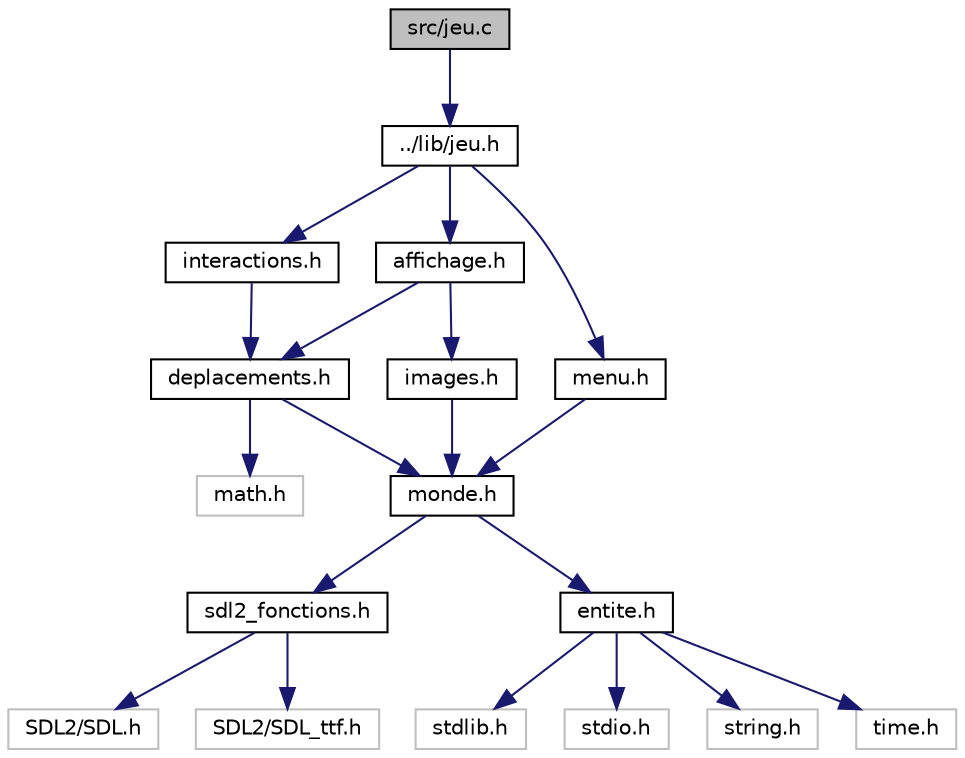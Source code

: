 digraph "src/jeu.c"
{
 // LATEX_PDF_SIZE
  edge [fontname="Helvetica",fontsize="10",labelfontname="Helvetica",labelfontsize="10"];
  node [fontname="Helvetica",fontsize="10",shape=record];
  Node1 [label="src/jeu.c",height=0.2,width=0.4,color="black", fillcolor="grey75", style="filled", fontcolor="black",tooltip="gestion du jeu"];
  Node1 -> Node2 [color="midnightblue",fontsize="10",style="solid",fontname="Helvetica"];
  Node2 [label="../lib/jeu.h",height=0.2,width=0.4,color="black", fillcolor="white", style="filled",URL="$jeu_8h.html",tooltip="header du jeu"];
  Node2 -> Node3 [color="midnightblue",fontsize="10",style="solid",fontname="Helvetica"];
  Node3 [label="interactions.h",height=0.2,width=0.4,color="black", fillcolor="white", style="filled",URL="$interactions_8h.html",tooltip="header des intéractions"];
  Node3 -> Node4 [color="midnightblue",fontsize="10",style="solid",fontname="Helvetica"];
  Node4 [label="deplacements.h",height=0.2,width=0.4,color="black", fillcolor="white", style="filled",URL="$deplacements_8h.html",tooltip="header des déplacements"];
  Node4 -> Node5 [color="midnightblue",fontsize="10",style="solid",fontname="Helvetica"];
  Node5 [label="math.h",height=0.2,width=0.4,color="grey75", fillcolor="white", style="filled",tooltip=" "];
  Node4 -> Node6 [color="midnightblue",fontsize="10",style="solid",fontname="Helvetica"];
  Node6 [label="monde.h",height=0.2,width=0.4,color="black", fillcolor="white", style="filled",URL="$monde_8h.html",tooltip="header du monde"];
  Node6 -> Node7 [color="midnightblue",fontsize="10",style="solid",fontname="Helvetica"];
  Node7 [label="sdl2_fonctions.h",height=0.2,width=0.4,color="black", fillcolor="white", style="filled",URL="$sdl2__fonctions_8h.html",tooltip="header des fonctions de gestion de la sdl2"];
  Node7 -> Node8 [color="midnightblue",fontsize="10",style="solid",fontname="Helvetica"];
  Node8 [label="SDL2/SDL.h",height=0.2,width=0.4,color="grey75", fillcolor="white", style="filled",tooltip=" "];
  Node7 -> Node9 [color="midnightblue",fontsize="10",style="solid",fontname="Helvetica"];
  Node9 [label="SDL2/SDL_ttf.h",height=0.2,width=0.4,color="grey75", fillcolor="white", style="filled",tooltip=" "];
  Node6 -> Node10 [color="midnightblue",fontsize="10",style="solid",fontname="Helvetica"];
  Node10 [label="entite.h",height=0.2,width=0.4,color="black", fillcolor="white", style="filled",URL="$entite_8h.html",tooltip="header des entités"];
  Node10 -> Node11 [color="midnightblue",fontsize="10",style="solid",fontname="Helvetica"];
  Node11 [label="stdlib.h",height=0.2,width=0.4,color="grey75", fillcolor="white", style="filled",tooltip=" "];
  Node10 -> Node12 [color="midnightblue",fontsize="10",style="solid",fontname="Helvetica"];
  Node12 [label="stdio.h",height=0.2,width=0.4,color="grey75", fillcolor="white", style="filled",tooltip=" "];
  Node10 -> Node13 [color="midnightblue",fontsize="10",style="solid",fontname="Helvetica"];
  Node13 [label="string.h",height=0.2,width=0.4,color="grey75", fillcolor="white", style="filled",tooltip=" "];
  Node10 -> Node14 [color="midnightblue",fontsize="10",style="solid",fontname="Helvetica"];
  Node14 [label="time.h",height=0.2,width=0.4,color="grey75", fillcolor="white", style="filled",tooltip=" "];
  Node2 -> Node15 [color="midnightblue",fontsize="10",style="solid",fontname="Helvetica"];
  Node15 [label="affichage.h",height=0.2,width=0.4,color="black", fillcolor="white", style="filled",URL="$affichage_8h.html",tooltip="header des affichages"];
  Node15 -> Node16 [color="midnightblue",fontsize="10",style="solid",fontname="Helvetica"];
  Node16 [label="images.h",height=0.2,width=0.4,color="black", fillcolor="white", style="filled",URL="$images_8h.html",tooltip="header des images"];
  Node16 -> Node6 [color="midnightblue",fontsize="10",style="solid",fontname="Helvetica"];
  Node15 -> Node4 [color="midnightblue",fontsize="10",style="solid",fontname="Helvetica"];
  Node2 -> Node17 [color="midnightblue",fontsize="10",style="solid",fontname="Helvetica"];
  Node17 [label="menu.h",height=0.2,width=0.4,color="black", fillcolor="white", style="filled",URL="$menu_8h.html",tooltip="header des menus"];
  Node17 -> Node6 [color="midnightblue",fontsize="10",style="solid",fontname="Helvetica"];
}
